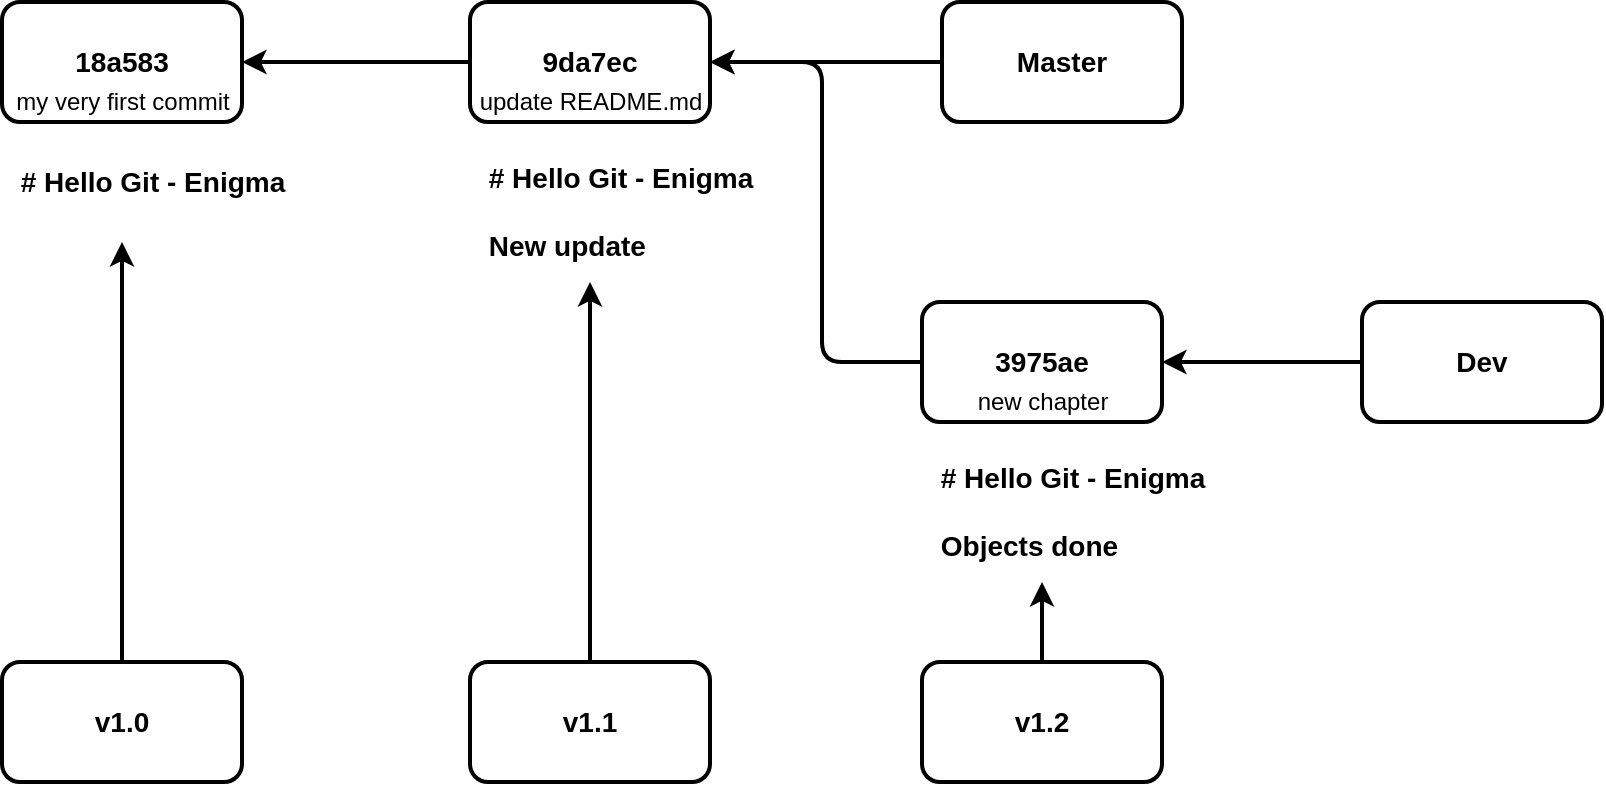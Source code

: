 <mxfile version="15.3.8" type="device"><diagram id="hbyCc5kwy2_JA6NqPu10" name="Page-1"><mxGraphModel dx="1185" dy="655" grid="1" gridSize="10" guides="1" tooltips="1" connect="1" arrows="1" fold="1" page="1" pageScale="1" pageWidth="827" pageHeight="1169" math="0" shadow="0"><root><mxCell id="0"/><mxCell id="1" parent="0"/><mxCell id="ZEgvQwrT22L30z5Eo2c4-1" value="&lt;font color=&quot;#000000&quot; style=&quot;font-size: 14px&quot;&gt;&lt;b&gt;9da7ec&lt;/b&gt;&lt;/font&gt;" style="rounded=1;whiteSpace=wrap;html=1;fillColor=none;strokeColor=#000000;strokeWidth=2;" vertex="1" parent="1"><mxGeometry x="248" y="360" width="120" height="60" as="geometry"/></mxCell><mxCell id="ZEgvQwrT22L30z5Eo2c4-2" value="&lt;font color=&quot;#000000&quot; style=&quot;font-size: 14px&quot;&gt;&lt;b&gt;18a583&lt;/b&gt;&lt;/font&gt;" style="rounded=1;whiteSpace=wrap;html=1;strokeColor=#000000;strokeWidth=2;fillColor=none;" vertex="1" parent="1"><mxGeometry x="14" y="360" width="120" height="60" as="geometry"/></mxCell><mxCell id="ZEgvQwrT22L30z5Eo2c4-3" value="" style="endArrow=classic;html=1;entryX=1;entryY=0.5;entryDx=0;entryDy=0;exitX=0;exitY=0.5;exitDx=0;exitDy=0;strokeWidth=2;strokeColor=#000000;" edge="1" parent="1" source="ZEgvQwrT22L30z5Eo2c4-1" target="ZEgvQwrT22L30z5Eo2c4-2"><mxGeometry width="50" height="50" relative="1" as="geometry"><mxPoint x="204" y="420" as="sourcePoint"/><mxPoint x="274" y="370" as="targetPoint"/></mxGeometry></mxCell><mxCell id="ZEgvQwrT22L30z5Eo2c4-4" value="&lt;font color=&quot;#000000&quot; style=&quot;font-size: 14px&quot;&gt;&lt;b&gt;# Hello Git - Enigma&lt;/b&gt;&lt;/font&gt;" style="text;html=1;align=center;verticalAlign=middle;resizable=0;points=[];autosize=1;strokeColor=none;fillColor=none;" vertex="1" parent="1"><mxGeometry x="14" y="440" width="150" height="20" as="geometry"/></mxCell><mxCell id="ZEgvQwrT22L30z5Eo2c4-5" value="&lt;div style=&quot;text-align: left&quot;&gt;&lt;b style=&quot;color: rgb(0 , 0 , 0) ; font-size: 14px&quot;&gt;# Hello Git - Enigma&lt;/b&gt;&lt;/div&gt;&lt;div style=&quot;text-align: left&quot;&gt;&lt;font color=&quot;#000000&quot;&gt;&lt;span style=&quot;font-size: 14px&quot;&gt;&lt;b&gt;&lt;br&gt;&lt;/b&gt;&lt;/span&gt;&lt;/font&gt;&lt;/div&gt;&lt;b style=&quot;color: rgb(0 , 0 , 0) ; font-size: 14px&quot;&gt;&lt;div style=&quot;text-align: left&quot;&gt;&lt;b&gt;New update&lt;/b&gt;&lt;/div&gt;&lt;/b&gt;" style="text;html=1;align=center;verticalAlign=middle;resizable=0;points=[];autosize=1;strokeColor=none;fillColor=none;" vertex="1" parent="1"><mxGeometry x="248" y="440" width="150" height="50" as="geometry"/></mxCell><mxCell id="ZEgvQwrT22L30z5Eo2c4-6" value="&lt;font color=&quot;#000000&quot;&gt;my very first commit&lt;/font&gt;" style="text;html=1;align=center;verticalAlign=middle;resizable=0;points=[];autosize=1;strokeColor=none;fillColor=none;" vertex="1" parent="1"><mxGeometry x="14" y="400" width="120" height="20" as="geometry"/></mxCell><mxCell id="ZEgvQwrT22L30z5Eo2c4-7" value="&lt;font color=&quot;#000000&quot;&gt;update README.md&lt;/font&gt;" style="text;html=1;align=center;verticalAlign=middle;resizable=0;points=[];autosize=1;strokeColor=none;fillColor=none;" vertex="1" parent="1"><mxGeometry x="243" y="400" width="130" height="20" as="geometry"/></mxCell><mxCell id="ZEgvQwrT22L30z5Eo2c4-8" value="&lt;b&gt;&lt;font style=&quot;font-size: 14px&quot; color=&quot;#000000&quot;&gt;Master&lt;/font&gt;&lt;/b&gt;" style="rounded=1;whiteSpace=wrap;html=1;fillColor=none;strokeColor=#000000;strokeWidth=2;" vertex="1" parent="1"><mxGeometry x="484" y="360" width="120" height="60" as="geometry"/></mxCell><mxCell id="ZEgvQwrT22L30z5Eo2c4-9" value="" style="endArrow=classic;html=1;exitX=0;exitY=0.5;exitDx=0;exitDy=0;entryX=1;entryY=0.5;entryDx=0;entryDy=0;strokeWidth=2;strokeColor=#000000;" edge="1" parent="1" source="ZEgvQwrT22L30z5Eo2c4-8" target="ZEgvQwrT22L30z5Eo2c4-1"><mxGeometry width="50" height="50" relative="1" as="geometry"><mxPoint x="454" y="330" as="sourcePoint"/><mxPoint x="504" y="280" as="targetPoint"/></mxGeometry></mxCell><mxCell id="ZEgvQwrT22L30z5Eo2c4-10" value="&lt;b&gt;&lt;font style=&quot;font-size: 14px&quot; color=&quot;#000000&quot;&gt;Dev&lt;/font&gt;&lt;/b&gt;" style="rounded=1;whiteSpace=wrap;html=1;fillColor=none;strokeColor=#000000;strokeWidth=2;" vertex="1" parent="1"><mxGeometry x="694" y="510" width="120" height="60" as="geometry"/></mxCell><mxCell id="ZEgvQwrT22L30z5Eo2c4-11" value="&lt;font color=&quot;#000000&quot;&gt;&lt;span style=&quot;font-size: 14px&quot;&gt;&lt;b&gt;3975ae&lt;/b&gt;&lt;/span&gt;&lt;/font&gt;" style="rounded=1;whiteSpace=wrap;html=1;fillColor=none;strokeColor=#000000;strokeWidth=2;" vertex="1" parent="1"><mxGeometry x="474" y="510" width="120" height="60" as="geometry"/></mxCell><mxCell id="ZEgvQwrT22L30z5Eo2c4-12" value="&lt;div style=&quot;text-align: left&quot;&gt;&lt;b style=&quot;color: rgb(0 , 0 , 0) ; font-size: 14px&quot;&gt;# Hello Git - Enigma&lt;/b&gt;&lt;/div&gt;&lt;div style=&quot;text-align: left&quot;&gt;&lt;font color=&quot;#000000&quot;&gt;&lt;span style=&quot;font-size: 14px&quot;&gt;&lt;b&gt;&lt;br&gt;&lt;/b&gt;&lt;/span&gt;&lt;/font&gt;&lt;/div&gt;&lt;b style=&quot;color: rgb(0 , 0 , 0) ; font-size: 14px&quot;&gt;&lt;div style=&quot;text-align: left&quot;&gt;Objects done&lt;/div&gt;&lt;/b&gt;" style="text;html=1;align=center;verticalAlign=middle;resizable=0;points=[];autosize=1;strokeColor=none;fillColor=none;" vertex="1" parent="1"><mxGeometry x="474" y="590" width="150" height="50" as="geometry"/></mxCell><mxCell id="ZEgvQwrT22L30z5Eo2c4-13" value="&lt;font color=&quot;#000000&quot;&gt;new chapter&lt;/font&gt;" style="text;html=1;align=center;verticalAlign=middle;resizable=0;points=[];autosize=1;strokeColor=none;fillColor=none;" vertex="1" parent="1"><mxGeometry x="494" y="550" width="80" height="20" as="geometry"/></mxCell><mxCell id="ZEgvQwrT22L30z5Eo2c4-14" value="" style="endArrow=classic;html=1;exitX=0;exitY=0.5;exitDx=0;exitDy=0;strokeWidth=2;strokeColor=#000000;edgeStyle=orthogonalEdgeStyle;entryX=1;entryY=0.5;entryDx=0;entryDy=0;" edge="1" parent="1" source="ZEgvQwrT22L30z5Eo2c4-11" target="ZEgvQwrT22L30z5Eo2c4-1"><mxGeometry width="50" height="50" relative="1" as="geometry"><mxPoint x="224" y="660" as="sourcePoint"/><mxPoint x="364" y="390" as="targetPoint"/><Array as="points"><mxPoint x="424" y="540"/><mxPoint x="424" y="390"/></Array></mxGeometry></mxCell><mxCell id="ZEgvQwrT22L30z5Eo2c4-15" value="" style="endArrow=classic;html=1;strokeColor=#000000;strokeWidth=2;exitX=0;exitY=0.5;exitDx=0;exitDy=0;entryX=1;entryY=0.5;entryDx=0;entryDy=0;" edge="1" parent="1" source="ZEgvQwrT22L30z5Eo2c4-10" target="ZEgvQwrT22L30z5Eo2c4-11"><mxGeometry width="50" height="50" relative="1" as="geometry"><mxPoint x="334" y="490" as="sourcePoint"/><mxPoint x="384" y="440" as="targetPoint"/></mxGeometry></mxCell><mxCell id="ZEgvQwrT22L30z5Eo2c4-16" value="&lt;b&gt;&lt;font style=&quot;font-size: 14px&quot; color=&quot;#000000&quot;&gt;v1.2&lt;/font&gt;&lt;/b&gt;" style="rounded=1;whiteSpace=wrap;html=1;fillColor=none;strokeColor=#000000;strokeWidth=2;" vertex="1" parent="1"><mxGeometry x="474" y="690" width="120" height="60" as="geometry"/></mxCell><mxCell id="ZEgvQwrT22L30z5Eo2c4-17" value="&lt;b&gt;&lt;font style=&quot;font-size: 14px&quot; color=&quot;#000000&quot;&gt;v1.1&lt;/font&gt;&lt;/b&gt;" style="rounded=1;whiteSpace=wrap;html=1;fillColor=none;strokeColor=#000000;strokeWidth=2;" vertex="1" parent="1"><mxGeometry x="248" y="690" width="120" height="60" as="geometry"/></mxCell><mxCell id="ZEgvQwrT22L30z5Eo2c4-18" value="&lt;b&gt;&lt;font style=&quot;font-size: 14px&quot; color=&quot;#000000&quot;&gt;v1.0&lt;/font&gt;&lt;/b&gt;" style="rounded=1;whiteSpace=wrap;html=1;fillColor=none;strokeColor=#000000;strokeWidth=2;" vertex="1" parent="1"><mxGeometry x="14" y="690" width="120" height="60" as="geometry"/></mxCell><mxCell id="ZEgvQwrT22L30z5Eo2c4-19" value="" style="endArrow=classic;html=1;exitX=0.5;exitY=0;exitDx=0;exitDy=0;strokeWidth=2;strokeColor=#000000;" edge="1" parent="1" source="ZEgvQwrT22L30z5Eo2c4-18"><mxGeometry width="50" height="50" relative="1" as="geometry"><mxPoint x="510" y="630" as="sourcePoint"/><mxPoint x="74" y="480" as="targetPoint"/></mxGeometry></mxCell><mxCell id="ZEgvQwrT22L30z5Eo2c4-20" value="" style="endArrow=classic;html=1;exitX=0.5;exitY=0;exitDx=0;exitDy=0;strokeWidth=2;strokeColor=#000000;" edge="1" parent="1" source="ZEgvQwrT22L30z5Eo2c4-17"><mxGeometry width="50" height="50" relative="1" as="geometry"><mxPoint x="170" y="720" as="sourcePoint"/><mxPoint x="308" y="500" as="targetPoint"/></mxGeometry></mxCell><mxCell id="ZEgvQwrT22L30z5Eo2c4-21" value="" style="endArrow=classic;html=1;strokeColor=#000000;strokeWidth=2;exitX=0.5;exitY=0;exitDx=0;exitDy=0;" edge="1" parent="1" source="ZEgvQwrT22L30z5Eo2c4-16"><mxGeometry width="50" height="50" relative="1" as="geometry"><mxPoint x="550" y="630" as="sourcePoint"/><mxPoint x="534" y="650" as="targetPoint"/></mxGeometry></mxCell></root></mxGraphModel></diagram></mxfile>